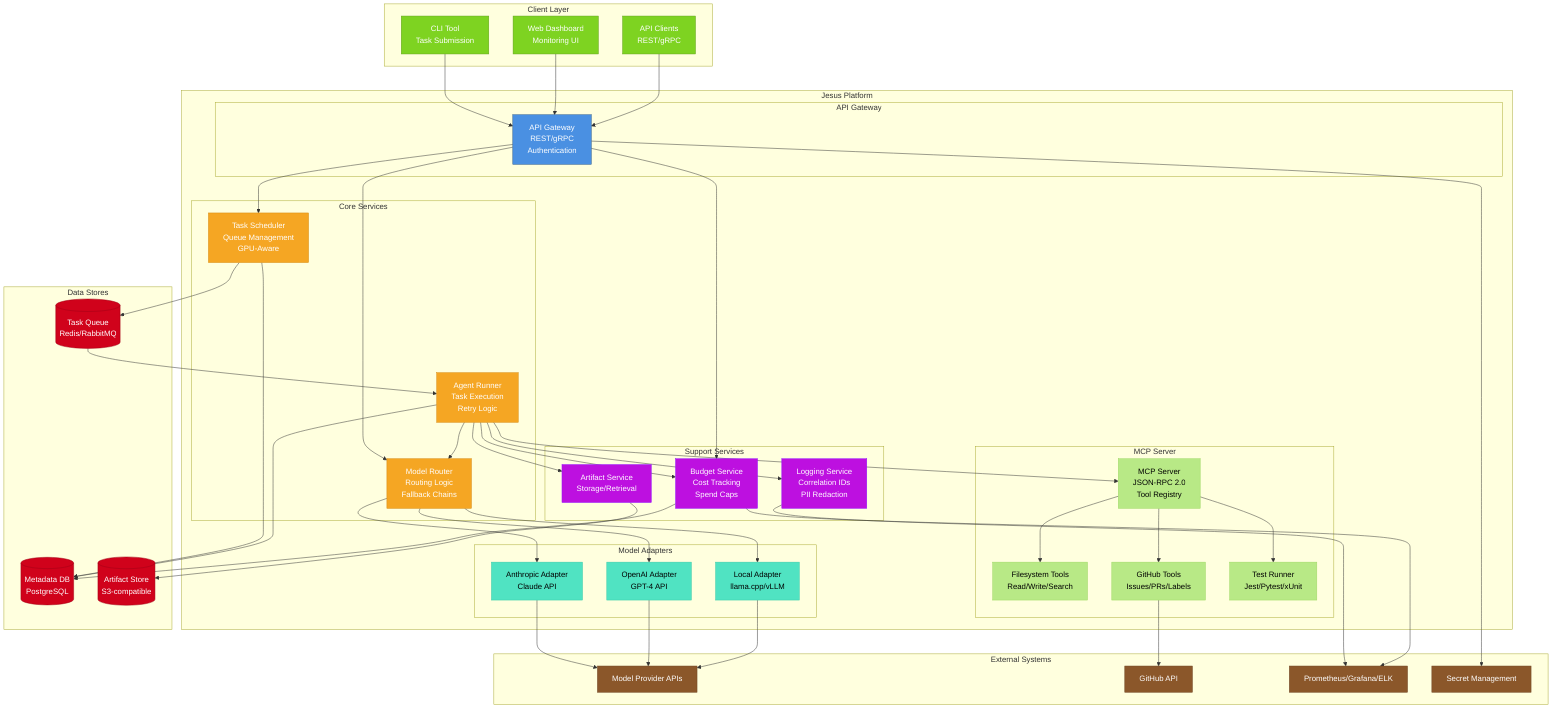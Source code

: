 graph TB
    subgraph "Client Layer"
        CLI[CLI Tool<br/>Task Submission]
        WebDash[Web Dashboard<br/>Monitoring UI]
        APIClient[API Clients<br/>REST/gRPC]
    end

    subgraph "Jesus Platform"
        subgraph "API Gateway"
            Gateway[API Gateway<br/>REST/gRPC<br/>Authentication]
        end

        subgraph "Core Services"
            Router[Model Router<br/>Routing Logic<br/>Fallback Chains]
            Runner[Agent Runner<br/>Task Execution<br/>Retry Logic]
            Scheduler[Task Scheduler<br/>Queue Management<br/>GPU-Aware]
        end

        subgraph "Model Adapters"
            AnthropicAdapter[Anthropic Adapter<br/>Claude API]
            OpenAIAdapter[OpenAI Adapter<br/>GPT-4 API]
            LocalAdapter[Local Adapter<br/>llama.cpp/vLLM]
        end

        subgraph "MCP Server"
            MCPServer[MCP Server<br/>JSON-RPC 2.0<br/>Tool Registry]
            FSTools[Filesystem Tools<br/>Read/Write/Search]
            GHTools[GitHub Tools<br/>Issues/PRs/Labels]
            TestTools[Test Runner<br/>Jest/Pytest/xUnit]
        end

        subgraph "Support Services"
            BudgetSvc[Budget Service<br/>Cost Tracking<br/>Spend Caps]
            ArtifactSvc[Artifact Service<br/>Storage/Retrieval]
            LogSvc[Logging Service<br/>Correlation IDs<br/>PII Redaction]
        end
    end

    subgraph "Data Stores"
        TaskQueue[(Task Queue<br/>Redis/RabbitMQ)]
        MetaDB[(Metadata DB<br/>PostgreSQL)]
        ArtifactStore[(Artifact Store<br/>S3-compatible)]
    end

    subgraph "External Systems"
        ModelAPIs[Model Provider APIs]
        GitHub[GitHub API]
        Observability[Prometheus/Grafana/ELK]
        SecretMgmt[Secret Management]
    end

    %% Client to Gateway
    CLI --> Gateway
    WebDash --> Gateway
    APIClient --> Gateway

    %% Gateway to Core
    Gateway --> Router
    Gateway --> Scheduler
    Gateway --> BudgetSvc

    %% Core Service Flow
    Scheduler --> TaskQueue
    TaskQueue --> Runner
    Runner --> Router
    Router --> AnthropicAdapter
    Router --> OpenAIAdapter
    Router --> LocalAdapter

    %% Runner to MCP
    Runner --> MCPServer
    MCPServer --> FSTools
    MCPServer --> GHTools
    MCPServer --> TestTools

    %% Runner to Support Services
    Runner --> ArtifactSvc
    Runner --> LogSvc
    Runner --> BudgetSvc

    %% Data Store Connections
    Scheduler --> MetaDB
    Runner --> MetaDB
    ArtifactSvc --> ArtifactStore
    BudgetSvc --> MetaDB

    %% External Connections
    AnthropicAdapter --> ModelAPIs
    OpenAIAdapter --> ModelAPIs
    LocalAdapter --> ModelAPIs
    GHTools --> GitHub
    Gateway --> SecretMgmt
    LogSvc --> Observability
    BudgetSvc --> Observability

    classDef client fill:#7ED321,stroke:#5FA019,color:#fff
    classDef api fill:#4A90E2,stroke:#2E5C8A,color:#fff
    classDef core fill:#F5A623,stroke:#D68910,color:#fff
    classDef adapter fill:#50E3C2,stroke:#35C9A8,color:#000
    classDef mcp fill:#B8E986,stroke:#9DD663,color:#000
    classDef support fill:#BD10E0,stroke:#9012FE,color:#fff
    classDef data fill:#D0021B,stroke:#A00116,color:#fff
    classDef external fill:#8B572A,stroke:#704626,color:#fff

    class CLI,WebDash,APIClient client
    class Gateway api
    class Router,Runner,Scheduler core
    class AnthropicAdapter,OpenAIAdapter,LocalAdapter adapter
    class MCPServer,FSTools,GHTools,TestTools mcp
    class BudgetSvc,ArtifactSvc,LogSvc support
    class TaskQueue,MetaDB,ArtifactStore data
    class ModelAPIs,GitHub,Observability,SecretMgmt external